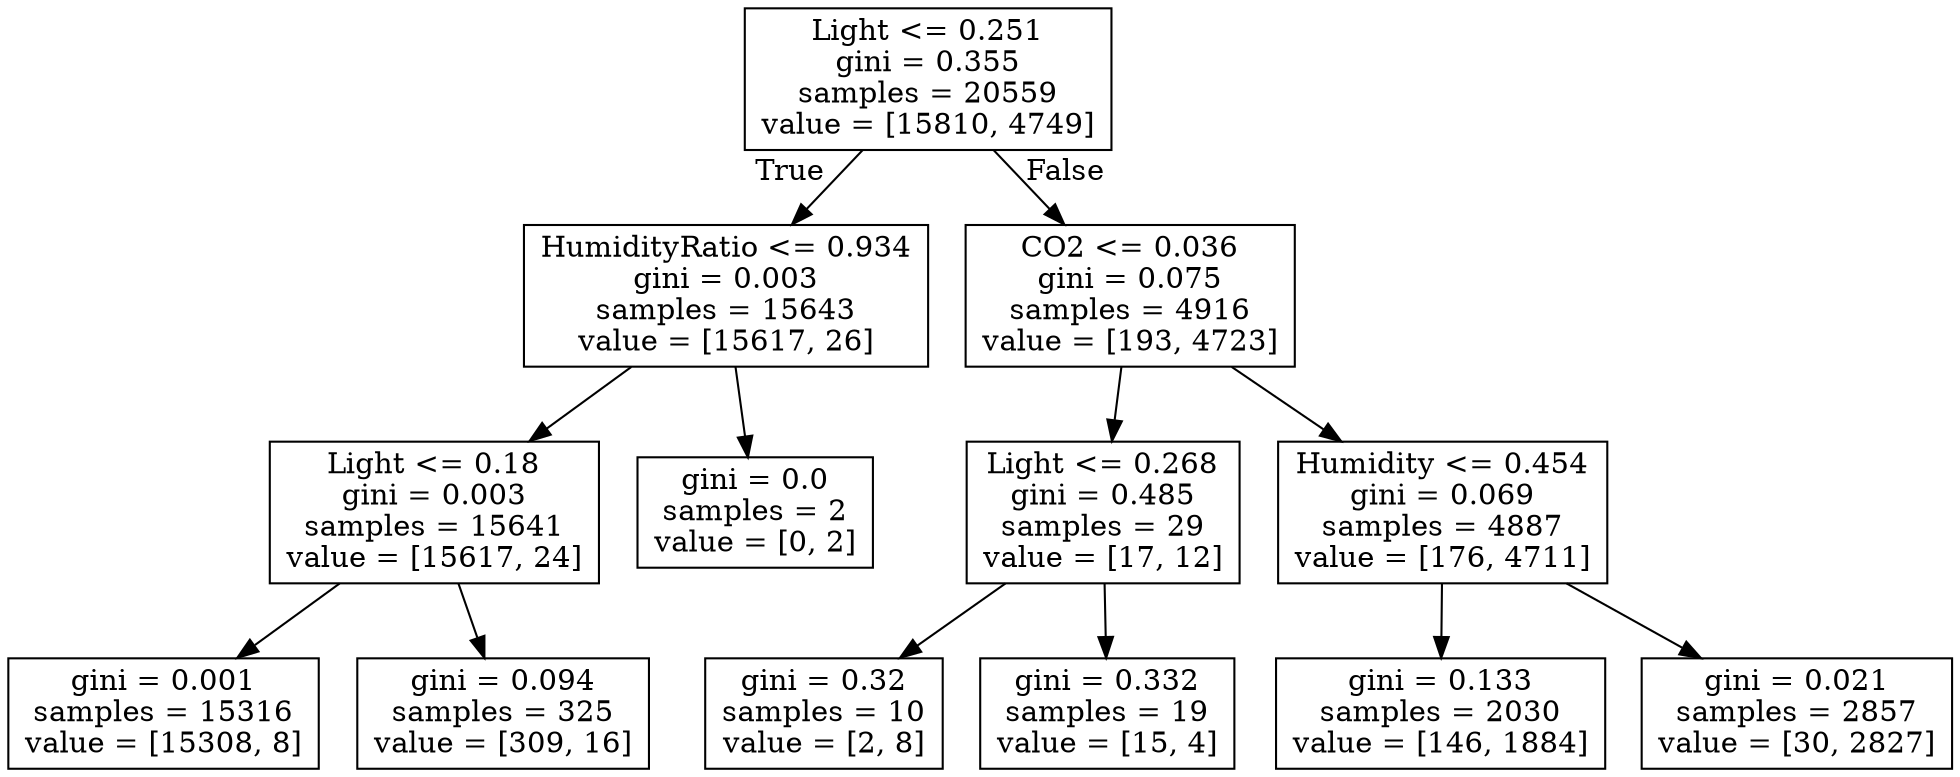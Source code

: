 digraph Tree {
node [shape=box] ;
0 [label="Light <= 0.251\ngini = 0.355\nsamples = 20559\nvalue = [15810, 4749]"] ;
1 [label="HumidityRatio <= 0.934\ngini = 0.003\nsamples = 15643\nvalue = [15617, 26]"] ;
0 -> 1 [labeldistance=2.5, labelangle=45, headlabel="True"] ;
2 [label="Light <= 0.18\ngini = 0.003\nsamples = 15641\nvalue = [15617, 24]"] ;
1 -> 2 ;
3 [label="gini = 0.001\nsamples = 15316\nvalue = [15308, 8]"] ;
2 -> 3 ;
4 [label="gini = 0.094\nsamples = 325\nvalue = [309, 16]"] ;
2 -> 4 ;
5 [label="gini = 0.0\nsamples = 2\nvalue = [0, 2]"] ;
1 -> 5 ;
6 [label="CO2 <= 0.036\ngini = 0.075\nsamples = 4916\nvalue = [193, 4723]"] ;
0 -> 6 [labeldistance=2.5, labelangle=-45, headlabel="False"] ;
7 [label="Light <= 0.268\ngini = 0.485\nsamples = 29\nvalue = [17, 12]"] ;
6 -> 7 ;
8 [label="gini = 0.32\nsamples = 10\nvalue = [2, 8]"] ;
7 -> 8 ;
9 [label="gini = 0.332\nsamples = 19\nvalue = [15, 4]"] ;
7 -> 9 ;
10 [label="Humidity <= 0.454\ngini = 0.069\nsamples = 4887\nvalue = [176, 4711]"] ;
6 -> 10 ;
11 [label="gini = 0.133\nsamples = 2030\nvalue = [146, 1884]"] ;
10 -> 11 ;
12 [label="gini = 0.021\nsamples = 2857\nvalue = [30, 2827]"] ;
10 -> 12 ;
}